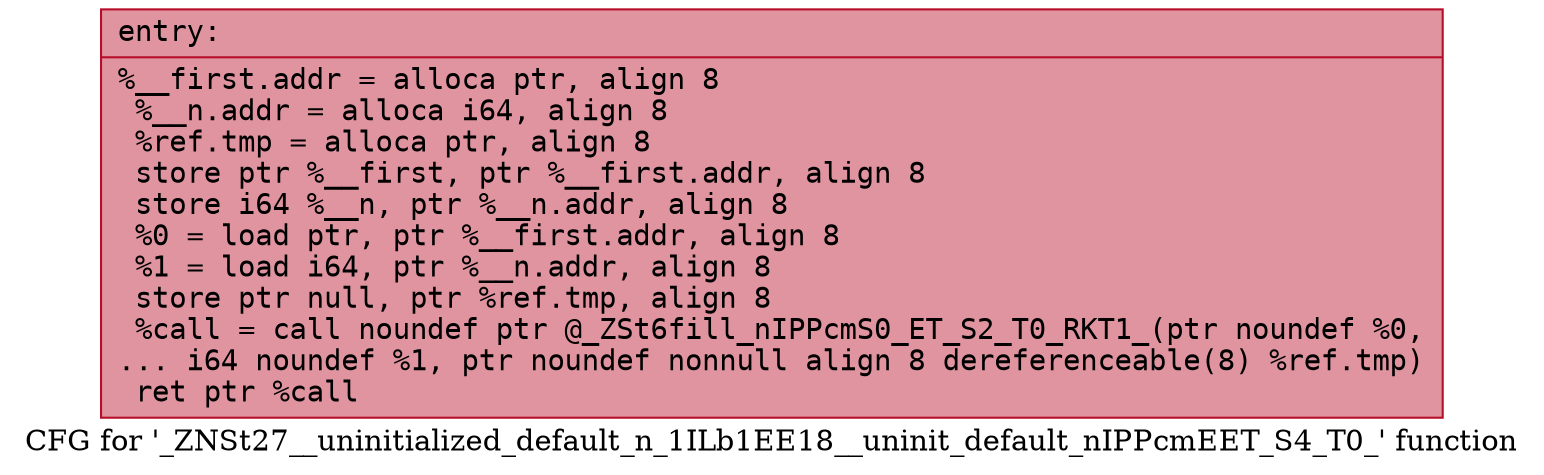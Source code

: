 digraph "CFG for '_ZNSt27__uninitialized_default_n_1ILb1EE18__uninit_default_nIPPcmEET_S4_T0_' function" {
	label="CFG for '_ZNSt27__uninitialized_default_n_1ILb1EE18__uninit_default_nIPPcmEET_S4_T0_' function";

	Node0x561f165525d0 [shape=record,color="#b70d28ff", style=filled, fillcolor="#b70d2870" fontname="Courier",label="{entry:\l|  %__first.addr = alloca ptr, align 8\l  %__n.addr = alloca i64, align 8\l  %ref.tmp = alloca ptr, align 8\l  store ptr %__first, ptr %__first.addr, align 8\l  store i64 %__n, ptr %__n.addr, align 8\l  %0 = load ptr, ptr %__first.addr, align 8\l  %1 = load i64, ptr %__n.addr, align 8\l  store ptr null, ptr %ref.tmp, align 8\l  %call = call noundef ptr @_ZSt6fill_nIPPcmS0_ET_S2_T0_RKT1_(ptr noundef %0,\l... i64 noundef %1, ptr noundef nonnull align 8 dereferenceable(8) %ref.tmp)\l  ret ptr %call\l}"];
}
